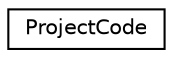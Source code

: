 digraph "Gráfico de Hierarquia de Classes"
{
  edge [fontname="Helvetica",fontsize="10",labelfontname="Helvetica",labelfontsize="10"];
  node [fontname="Helvetica",fontsize="10",shape=record];
  rankdir="LR";
  Node1 [label="ProjectCode",height=0.2,width=0.4,color="black", fillcolor="white", style="filled",URL="$classProjectCode.html",tooltip="Domínio de Código de Projeto. "];
}
